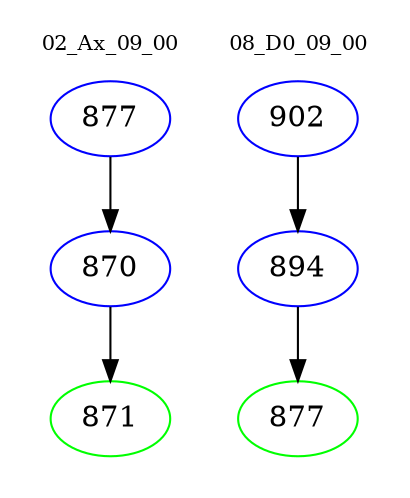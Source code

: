 digraph{
subgraph cluster_0 {
color = white
label = "02_Ax_09_00";
fontsize=10;
T0_877 [label="877", color="blue"]
T0_877 -> T0_870 [color="black"]
T0_870 [label="870", color="blue"]
T0_870 -> T0_871 [color="black"]
T0_871 [label="871", color="green"]
}
subgraph cluster_1 {
color = white
label = "08_D0_09_00";
fontsize=10;
T1_902 [label="902", color="blue"]
T1_902 -> T1_894 [color="black"]
T1_894 [label="894", color="blue"]
T1_894 -> T1_877 [color="black"]
T1_877 [label="877", color="green"]
}
}
